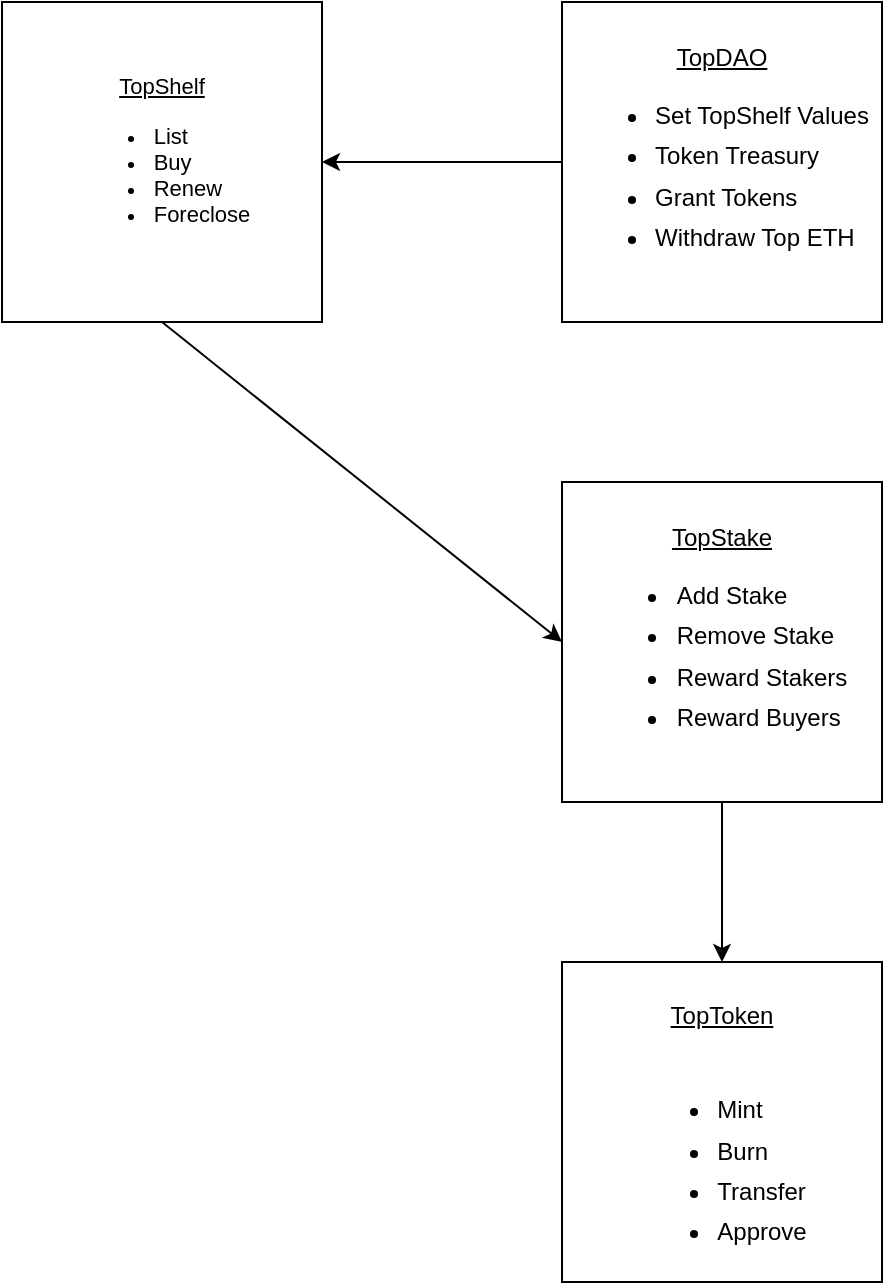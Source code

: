 <mxfile>
    <diagram id="B-lVAMX0ywGX5zVq6d2T" name="Page-1">
        <mxGraphModel dx="971" dy="727" grid="1" gridSize="10" guides="1" tooltips="1" connect="1" arrows="1" fold="1" page="1" pageScale="1" pageWidth="850" pageHeight="1100" math="0" shadow="0">
            <root>
                <mxCell id="0"/>
                <mxCell id="1" parent="0"/>
                <mxCell id="16" value="" style="edgeStyle=none;html=1;entryX=0.5;entryY=0;entryDx=0;entryDy=0;" parent="1" source="2" target="5" edge="1">
                    <mxGeometry relative="1" as="geometry">
                        <Array as="points"/>
                    </mxGeometry>
                </mxCell>
                <mxCell id="2" value="&lt;u&gt;TopStake&lt;/u&gt;&lt;p style=&quot;line-height: 2.6&quot;&gt;&lt;/p&gt;&lt;ul&gt;&lt;li style=&quot;text-align: left ; padding: 3px 0px&quot;&gt;Add Stake&lt;/li&gt;&lt;li style=&quot;text-align: left ; padding: 3px 0px&quot;&gt;Remove Stake&lt;/li&gt;&lt;li style=&quot;text-align: left ; padding: 3px 0px&quot;&gt;Reward Stakers&lt;/li&gt;&lt;li style=&quot;text-align: left ; padding: 3px 0px&quot;&gt;Reward Buyers&lt;/li&gt;&lt;/ul&gt;" style="whiteSpace=wrap;html=1;aspect=fixed;" parent="1" vertex="1">
                    <mxGeometry x="360" y="280" width="160" height="160" as="geometry"/>
                </mxCell>
                <mxCell id="6" value="" style="edgeStyle=none;html=1;" parent="1" source="3" target="4" edge="1">
                    <mxGeometry relative="1" as="geometry"/>
                </mxCell>
                <mxCell id="3" value="&lt;u&gt;TopDAO&lt;/u&gt;&lt;p style=&quot;line-height: 2.6&quot;&gt;&lt;/p&gt;&lt;ul&gt;&lt;li style=&quot;text-align: left ; padding: 3px 0px&quot;&gt;Set TopShelf Values&lt;/li&gt;&lt;li style=&quot;text-align: left ; padding: 3px 0px&quot;&gt;Token Treasury&lt;/li&gt;&lt;li style=&quot;text-align: left ; padding: 3px 0px&quot;&gt;Grant Tokens&lt;/li&gt;&lt;li style=&quot;text-align: left ; padding: 3px 0px&quot;&gt;Withdraw Top ETH&lt;/li&gt;&lt;/ul&gt;" style="whiteSpace=wrap;html=1;aspect=fixed;" parent="1" vertex="1">
                    <mxGeometry x="360" y="40" width="160" height="160" as="geometry"/>
                </mxCell>
                <mxCell id="12" value="" style="edgeStyle=none;html=1;exitX=0.5;exitY=1;exitDx=0;exitDy=0;entryX=0;entryY=0.5;entryDx=0;entryDy=0;" parent="1" source="4" target="2" edge="1">
                    <mxGeometry relative="1" as="geometry"/>
                </mxCell>
                <mxCell id="4" value="&lt;font style=&quot;font-size: 11px&quot;&gt;&lt;u&gt;TopShelf&lt;/u&gt;&lt;/font&gt;&lt;p style=&quot;line-height: 2.6 ; font-size: 11px&quot;&gt;&lt;/p&gt;&lt;ul style=&quot;font-size: 11px&quot;&gt;&lt;li style=&quot;text-align: left&quot;&gt;&lt;font style=&quot;font-size: 11px&quot;&gt;List&lt;/font&gt;&lt;/li&gt;&lt;li style=&quot;text-align: left&quot;&gt;&lt;font style=&quot;font-size: 11px&quot;&gt;Buy&lt;/font&gt;&lt;/li&gt;&lt;li style=&quot;text-align: left&quot;&gt;Renew&lt;/li&gt;&lt;li style=&quot;text-align: left&quot;&gt;&lt;font style=&quot;font-size: 11px&quot;&gt;Foreclose&lt;/font&gt;&lt;/li&gt;&lt;/ul&gt;&lt;p&gt;&lt;/p&gt;" style="whiteSpace=wrap;html=1;aspect=fixed;" parent="1" vertex="1">
                    <mxGeometry x="80" y="40" width="160" height="160" as="geometry"/>
                </mxCell>
                <mxCell id="5" value="&lt;u style=&quot;line-height: 4.1&quot;&gt;TopToken&lt;/u&gt;&lt;p style=&quot;line-height: 2.6&quot;&gt;&lt;/p&gt;&lt;ul&gt;&lt;li style=&quot;text-align: left ; padding: 3px 0px&quot;&gt;Mint&lt;/li&gt;&lt;li style=&quot;text-align: left ; padding: 3px 0px&quot;&gt;Burn&lt;/li&gt;&lt;li style=&quot;text-align: left ; padding: 3px 0px&quot;&gt;Transfer&lt;/li&gt;&lt;li style=&quot;text-align: left ; padding: 3px 0px&quot;&gt;Approve&lt;/li&gt;&lt;/ul&gt;" style="whiteSpace=wrap;html=1;aspect=fixed;" parent="1" vertex="1">
                    <mxGeometry x="360" y="520" width="160" height="160" as="geometry"/>
                </mxCell>
            </root>
        </mxGraphModel>
    </diagram>
</mxfile>